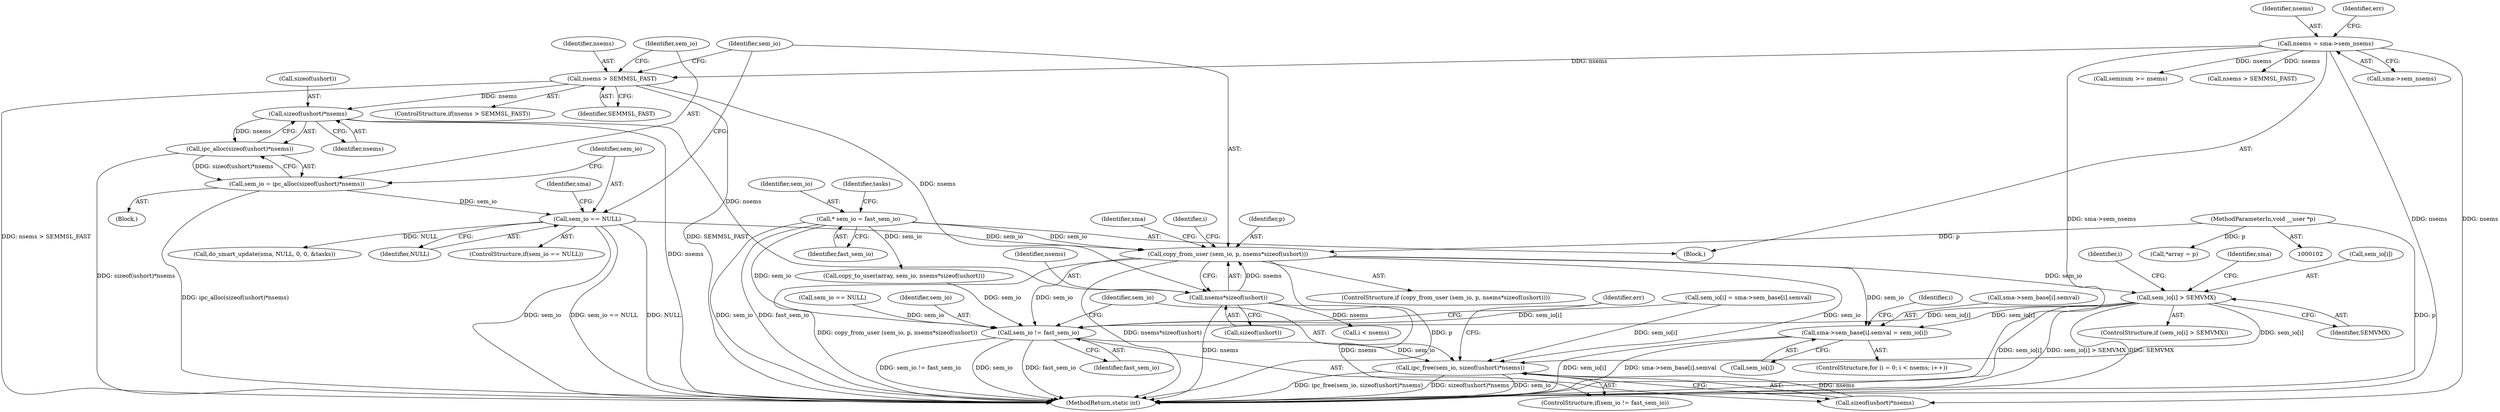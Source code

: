 digraph "0_linux_6062a8dc0517bce23e3c2f7d2fea5e22411269a3_12@array" {
"1000338" [label="(Call,sem_io[i] > SEMVMX)"];
"1000312" [label="(Call,copy_from_user (sem_io, p, nsems*sizeof(ushort)))"];
"1000302" [label="(Call,sem_io == NULL)"];
"1000294" [label="(Call,sem_io = ipc_alloc(sizeof(ushort)*nsems))"];
"1000296" [label="(Call,ipc_alloc(sizeof(ushort)*nsems))"];
"1000297" [label="(Call,sizeof(ushort)*nsems)"];
"1000290" [label="(Call,nsems > SEMMSL_FAST)"];
"1000136" [label="(Call,nsems = sma->sem_nsems)"];
"1000115" [label="(Call,* sem_io = fast_sem_io)"];
"1000107" [label="(MethodParameterIn,void __user *p)"];
"1000315" [label="(Call,nsems*sizeof(ushort))"];
"1000378" [label="(Call,sma->sem_base[i].semval = sem_io[i])"];
"1000499" [label="(Call,sem_io != fast_sem_io)"];
"1000502" [label="(Call,ipc_free(sem_io, sizeof(ushort)*nsems))"];
"1000116" [label="(Identifier,sem_io)"];
"1000294" [label="(Call,sem_io = ipc_alloc(sizeof(ushort)*nsems))"];
"1000338" [label="(Call,sem_io[i] > SEMVMX)"];
"1000438" [label="(Call,semnum >= nsems)"];
"1000378" [label="(Call,sma->sem_base[i].semval = sem_io[i])"];
"1000289" [label="(ControlStructure,if(nsems > SEMMSL_FAST))"];
"1000137" [label="(Identifier,nsems)"];
"1000321" [label="(Identifier,sma)"];
"1000499" [label="(Call,sem_io != fast_sem_io)"];
"1000329" [label="(Identifier,i)"];
"1000291" [label="(Identifier,nsems)"];
"1000313" [label="(Identifier,sem_io)"];
"1000200" [label="(Call,sem_io == NULL)"];
"1000186" [label="(Call,nsems > SEMMSL_FAST)"];
"1000509" [label="(Identifier,err)"];
"1000295" [label="(Identifier,sem_io)"];
"1000342" [label="(Identifier,SEMVMX)"];
"1000296" [label="(Call,ipc_alloc(sizeof(ushort)*nsems))"];
"1000314" [label="(Identifier,p)"];
"1000115" [label="(Call,* sem_io = fast_sem_io)"];
"1000386" [label="(Call,sem_io[i])"];
"1000337" [label="(ControlStructure,if (sem_io[i] > SEMVMX))"];
"1000503" [label="(Identifier,sem_io)"];
"1000335" [label="(Identifier,i)"];
"1000292" [label="(Identifier,SEMMSL_FAST)"];
"1000142" [label="(Identifier,err)"];
"1000377" [label="(Identifier,i)"];
"1000315" [label="(Call,nsems*sizeof(ushort))"];
"1000418" [label="(Call,do_smart_update(sma, NULL, 0, 0, &tasks))"];
"1000369" [label="(ControlStructure,for (i = 0; i < nsems; i++))"];
"1000311" [label="(ControlStructure,if (copy_from_user (sem_io, p, nsems*sizeof(ushort))))"];
"1000138" [label="(Call,sma->sem_nsems)"];
"1000108" [label="(Block,)"];
"1000510" [label="(MethodReturn,static int)"];
"1000500" [label="(Identifier,sem_io)"];
"1000345" [label="(Identifier,sma)"];
"1000498" [label="(ControlStructure,if(sem_io != fast_sem_io))"];
"1000302" [label="(Call,sem_io == NULL)"];
"1000117" [label="(Identifier,fast_sem_io)"];
"1000501" [label="(Identifier,fast_sem_io)"];
"1000244" [label="(Call,sem_io[i] = sma->sem_base[i].semval)"];
"1000107" [label="(MethodParameterIn,void __user *p)"];
"1000301" [label="(ControlStructure,if(sem_io == NULL))"];
"1000290" [label="(Call,nsems > SEMMSL_FAST)"];
"1000121" [label="(Identifier,tasks)"];
"1000331" [label="(Call,i < nsems)"];
"1000502" [label="(Call,ipc_free(sem_io, sizeof(ushort)*nsems))"];
"1000298" [label="(Call,sizeof(ushort))"];
"1000312" [label="(Call,copy_from_user (sem_io, p, nsems*sizeof(ushort)))"];
"1000297" [label="(Call,sizeof(ushort)*nsems)"];
"1000300" [label="(Identifier,nsems)"];
"1000303" [label="(Identifier,sem_io)"];
"1000293" [label="(Block,)"];
"1000304" [label="(Identifier,NULL)"];
"1000504" [label="(Call,sizeof(ushort)*nsems)"];
"1000317" [label="(Call,sizeof(ushort))"];
"1000307" [label="(Identifier,sma)"];
"1000181" [label="(Call,*array = p)"];
"1000316" [label="(Identifier,nsems)"];
"1000339" [label="(Call,sem_io[i])"];
"1000379" [label="(Call,sma->sem_base[i].semval)"];
"1000263" [label="(Call,copy_to_user(array, sem_io, nsems*sizeof(ushort)))"];
"1000136" [label="(Call,nsems = sma->sem_nsems)"];
"1000338" -> "1000337"  [label="AST: "];
"1000338" -> "1000342"  [label="CFG: "];
"1000339" -> "1000338"  [label="AST: "];
"1000342" -> "1000338"  [label="AST: "];
"1000345" -> "1000338"  [label="CFG: "];
"1000335" -> "1000338"  [label="CFG: "];
"1000338" -> "1000510"  [label="DDG: sem_io[i]"];
"1000338" -> "1000510"  [label="DDG: sem_io[i] > SEMVMX"];
"1000338" -> "1000510"  [label="DDG: SEMVMX"];
"1000312" -> "1000338"  [label="DDG: sem_io"];
"1000338" -> "1000378"  [label="DDG: sem_io[i]"];
"1000338" -> "1000499"  [label="DDG: sem_io[i]"];
"1000338" -> "1000502"  [label="DDG: sem_io[i]"];
"1000312" -> "1000311"  [label="AST: "];
"1000312" -> "1000315"  [label="CFG: "];
"1000313" -> "1000312"  [label="AST: "];
"1000314" -> "1000312"  [label="AST: "];
"1000315" -> "1000312"  [label="AST: "];
"1000321" -> "1000312"  [label="CFG: "];
"1000329" -> "1000312"  [label="CFG: "];
"1000312" -> "1000510"  [label="DDG: copy_from_user (sem_io, p, nsems*sizeof(ushort))"];
"1000312" -> "1000510"  [label="DDG: nsems*sizeof(ushort)"];
"1000312" -> "1000510"  [label="DDG: p"];
"1000302" -> "1000312"  [label="DDG: sem_io"];
"1000115" -> "1000312"  [label="DDG: sem_io"];
"1000107" -> "1000312"  [label="DDG: p"];
"1000315" -> "1000312"  [label="DDG: nsems"];
"1000312" -> "1000378"  [label="DDG: sem_io"];
"1000312" -> "1000499"  [label="DDG: sem_io"];
"1000312" -> "1000502"  [label="DDG: sem_io"];
"1000302" -> "1000301"  [label="AST: "];
"1000302" -> "1000304"  [label="CFG: "];
"1000303" -> "1000302"  [label="AST: "];
"1000304" -> "1000302"  [label="AST: "];
"1000307" -> "1000302"  [label="CFG: "];
"1000313" -> "1000302"  [label="CFG: "];
"1000302" -> "1000510"  [label="DDG: NULL"];
"1000302" -> "1000510"  [label="DDG: sem_io"];
"1000302" -> "1000510"  [label="DDG: sem_io == NULL"];
"1000294" -> "1000302"  [label="DDG: sem_io"];
"1000302" -> "1000418"  [label="DDG: NULL"];
"1000294" -> "1000293"  [label="AST: "];
"1000294" -> "1000296"  [label="CFG: "];
"1000295" -> "1000294"  [label="AST: "];
"1000296" -> "1000294"  [label="AST: "];
"1000303" -> "1000294"  [label="CFG: "];
"1000294" -> "1000510"  [label="DDG: ipc_alloc(sizeof(ushort)*nsems)"];
"1000296" -> "1000294"  [label="DDG: sizeof(ushort)*nsems"];
"1000296" -> "1000297"  [label="CFG: "];
"1000297" -> "1000296"  [label="AST: "];
"1000296" -> "1000510"  [label="DDG: sizeof(ushort)*nsems"];
"1000297" -> "1000296"  [label="DDG: nsems"];
"1000297" -> "1000300"  [label="CFG: "];
"1000298" -> "1000297"  [label="AST: "];
"1000300" -> "1000297"  [label="AST: "];
"1000297" -> "1000510"  [label="DDG: nsems"];
"1000290" -> "1000297"  [label="DDG: nsems"];
"1000297" -> "1000315"  [label="DDG: nsems"];
"1000290" -> "1000289"  [label="AST: "];
"1000290" -> "1000292"  [label="CFG: "];
"1000291" -> "1000290"  [label="AST: "];
"1000292" -> "1000290"  [label="AST: "];
"1000295" -> "1000290"  [label="CFG: "];
"1000313" -> "1000290"  [label="CFG: "];
"1000290" -> "1000510"  [label="DDG: SEMMSL_FAST"];
"1000290" -> "1000510"  [label="DDG: nsems > SEMMSL_FAST"];
"1000136" -> "1000290"  [label="DDG: nsems"];
"1000290" -> "1000315"  [label="DDG: nsems"];
"1000136" -> "1000108"  [label="AST: "];
"1000136" -> "1000138"  [label="CFG: "];
"1000137" -> "1000136"  [label="AST: "];
"1000138" -> "1000136"  [label="AST: "];
"1000142" -> "1000136"  [label="CFG: "];
"1000136" -> "1000510"  [label="DDG: sma->sem_nsems"];
"1000136" -> "1000510"  [label="DDG: nsems"];
"1000136" -> "1000186"  [label="DDG: nsems"];
"1000136" -> "1000438"  [label="DDG: nsems"];
"1000136" -> "1000504"  [label="DDG: nsems"];
"1000115" -> "1000108"  [label="AST: "];
"1000115" -> "1000117"  [label="CFG: "];
"1000116" -> "1000115"  [label="AST: "];
"1000117" -> "1000115"  [label="AST: "];
"1000121" -> "1000115"  [label="CFG: "];
"1000115" -> "1000510"  [label="DDG: fast_sem_io"];
"1000115" -> "1000510"  [label="DDG: sem_io"];
"1000115" -> "1000263"  [label="DDG: sem_io"];
"1000115" -> "1000499"  [label="DDG: sem_io"];
"1000107" -> "1000102"  [label="AST: "];
"1000107" -> "1000510"  [label="DDG: p"];
"1000107" -> "1000181"  [label="DDG: p"];
"1000315" -> "1000317"  [label="CFG: "];
"1000316" -> "1000315"  [label="AST: "];
"1000317" -> "1000315"  [label="AST: "];
"1000315" -> "1000510"  [label="DDG: nsems"];
"1000315" -> "1000331"  [label="DDG: nsems"];
"1000315" -> "1000504"  [label="DDG: nsems"];
"1000378" -> "1000369"  [label="AST: "];
"1000378" -> "1000386"  [label="CFG: "];
"1000379" -> "1000378"  [label="AST: "];
"1000386" -> "1000378"  [label="AST: "];
"1000377" -> "1000378"  [label="CFG: "];
"1000378" -> "1000510"  [label="DDG: sma->sem_base[i].semval"];
"1000378" -> "1000510"  [label="DDG: sem_io[i]"];
"1000499" -> "1000498"  [label="AST: "];
"1000499" -> "1000501"  [label="CFG: "];
"1000500" -> "1000499"  [label="AST: "];
"1000501" -> "1000499"  [label="AST: "];
"1000503" -> "1000499"  [label="CFG: "];
"1000509" -> "1000499"  [label="CFG: "];
"1000499" -> "1000510"  [label="DDG: sem_io != fast_sem_io"];
"1000499" -> "1000510"  [label="DDG: sem_io"];
"1000499" -> "1000510"  [label="DDG: fast_sem_io"];
"1000200" -> "1000499"  [label="DDG: sem_io"];
"1000263" -> "1000499"  [label="DDG: sem_io"];
"1000244" -> "1000499"  [label="DDG: sem_io[i]"];
"1000499" -> "1000502"  [label="DDG: sem_io"];
"1000502" -> "1000498"  [label="AST: "];
"1000502" -> "1000504"  [label="CFG: "];
"1000503" -> "1000502"  [label="AST: "];
"1000504" -> "1000502"  [label="AST: "];
"1000509" -> "1000502"  [label="CFG: "];
"1000502" -> "1000510"  [label="DDG: sem_io"];
"1000502" -> "1000510"  [label="DDG: ipc_free(sem_io, sizeof(ushort)*nsems)"];
"1000502" -> "1000510"  [label="DDG: sizeof(ushort)*nsems"];
"1000244" -> "1000502"  [label="DDG: sem_io[i]"];
"1000504" -> "1000502"  [label="DDG: nsems"];
}
